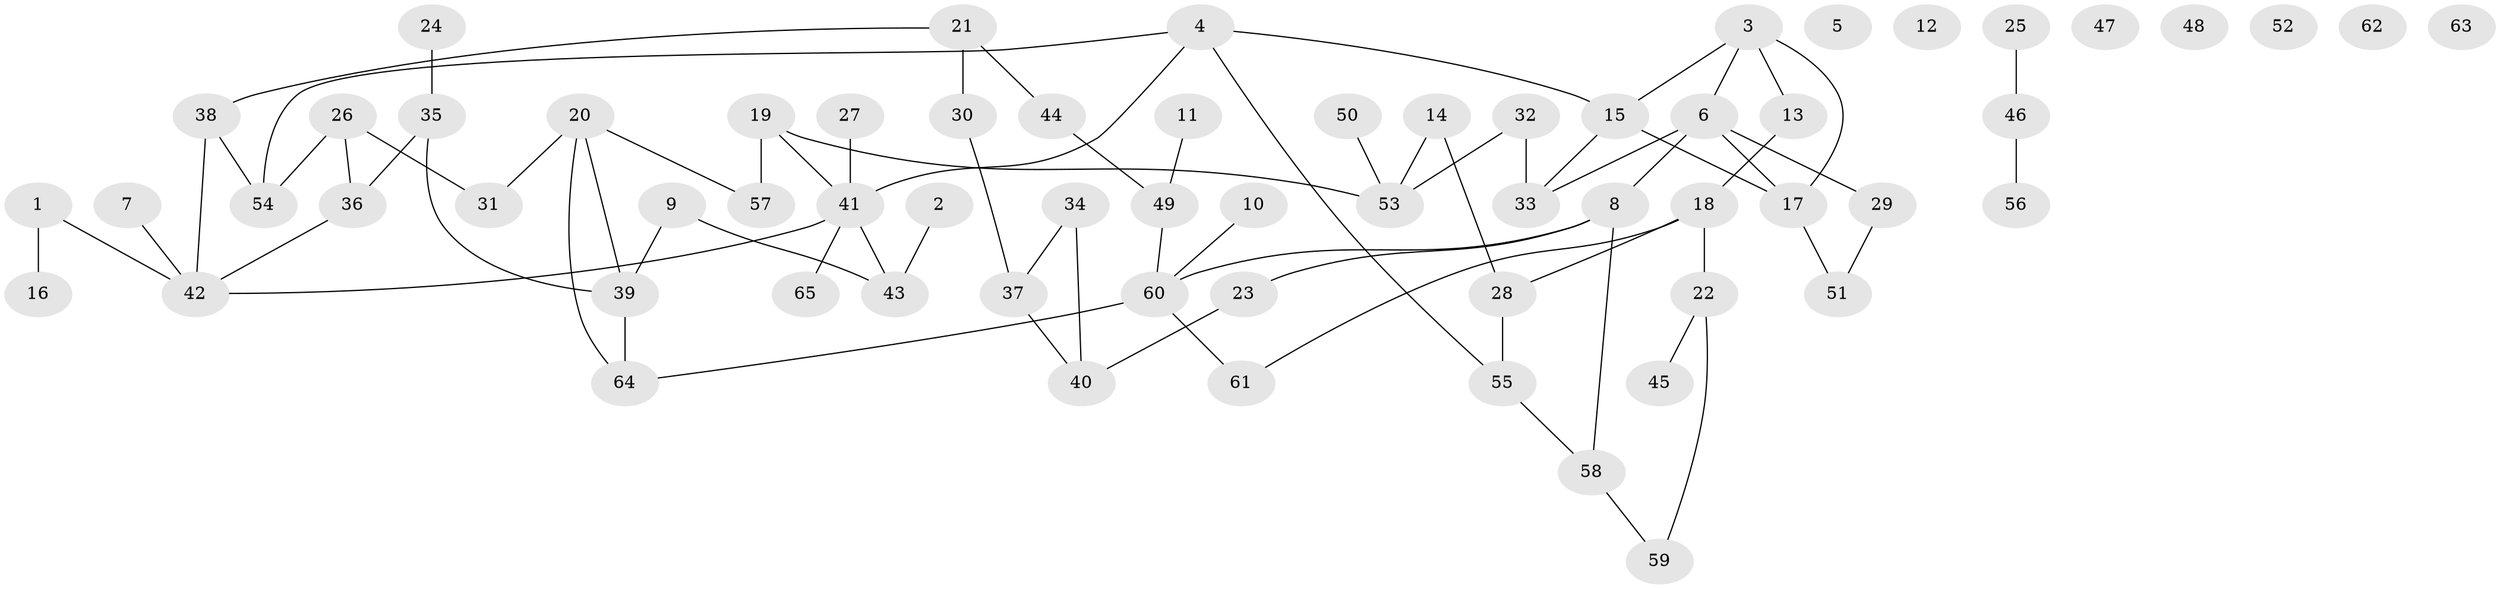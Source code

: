 // coarse degree distribution, {4: 0.36, 3: 0.16, 2: 0.32, 5: 0.08, 1: 0.08}
// Generated by graph-tools (version 1.1) at 2025/35/03/04/25 23:35:56]
// undirected, 65 vertices, 76 edges
graph export_dot {
  node [color=gray90,style=filled];
  1;
  2;
  3;
  4;
  5;
  6;
  7;
  8;
  9;
  10;
  11;
  12;
  13;
  14;
  15;
  16;
  17;
  18;
  19;
  20;
  21;
  22;
  23;
  24;
  25;
  26;
  27;
  28;
  29;
  30;
  31;
  32;
  33;
  34;
  35;
  36;
  37;
  38;
  39;
  40;
  41;
  42;
  43;
  44;
  45;
  46;
  47;
  48;
  49;
  50;
  51;
  52;
  53;
  54;
  55;
  56;
  57;
  58;
  59;
  60;
  61;
  62;
  63;
  64;
  65;
  1 -- 16;
  1 -- 42;
  2 -- 43;
  3 -- 6;
  3 -- 13;
  3 -- 15;
  3 -- 17;
  4 -- 15;
  4 -- 41;
  4 -- 54;
  4 -- 55;
  6 -- 8;
  6 -- 17;
  6 -- 29;
  6 -- 33;
  7 -- 42;
  8 -- 23;
  8 -- 58;
  8 -- 60;
  9 -- 39;
  9 -- 43;
  10 -- 60;
  11 -- 49;
  13 -- 18;
  14 -- 28;
  14 -- 53;
  15 -- 17;
  15 -- 33;
  17 -- 51;
  18 -- 22;
  18 -- 28;
  18 -- 61;
  19 -- 41;
  19 -- 53;
  19 -- 57;
  20 -- 31;
  20 -- 39;
  20 -- 57;
  20 -- 64;
  21 -- 30;
  21 -- 38;
  21 -- 44;
  22 -- 45;
  22 -- 59;
  23 -- 40;
  24 -- 35;
  25 -- 46;
  26 -- 31;
  26 -- 36;
  26 -- 54;
  27 -- 41;
  28 -- 55;
  29 -- 51;
  30 -- 37;
  32 -- 33;
  32 -- 53;
  34 -- 37;
  34 -- 40;
  35 -- 36;
  35 -- 39;
  36 -- 42;
  37 -- 40;
  38 -- 42;
  38 -- 54;
  39 -- 64;
  41 -- 42;
  41 -- 43;
  41 -- 65;
  44 -- 49;
  46 -- 56;
  49 -- 60;
  50 -- 53;
  55 -- 58;
  58 -- 59;
  60 -- 61;
  60 -- 64;
}

